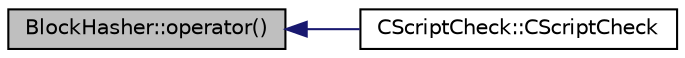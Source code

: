digraph "BlockHasher::operator()"
{
  edge [fontname="Helvetica",fontsize="10",labelfontname="Helvetica",labelfontsize="10"];
  node [fontname="Helvetica",fontsize="10",shape=record];
  rankdir="LR";
  Node1 [label="BlockHasher::operator()",height=0.2,width=0.4,color="black", fillcolor="grey75", style="filled", fontcolor="black"];
  Node1 -> Node2 [dir="back",color="midnightblue",fontsize="10",style="solid",fontname="Helvetica"];
  Node2 [label="CScriptCheck::CScriptCheck",height=0.2,width=0.4,color="black", fillcolor="white", style="filled",URL="$df/d12/class_c_script_check.html#a93310937f2526339d97fa618e50fe678"];
}
